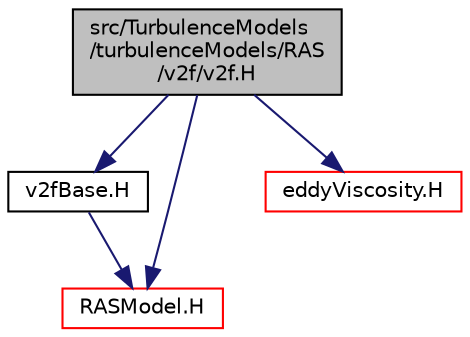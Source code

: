 digraph "src/TurbulenceModels/turbulenceModels/RAS/v2f/v2f.H"
{
  bgcolor="transparent";
  edge [fontname="Helvetica",fontsize="10",labelfontname="Helvetica",labelfontsize="10"];
  node [fontname="Helvetica",fontsize="10",shape=record];
  Node1 [label="src/TurbulenceModels\l/turbulenceModels/RAS\l/v2f/v2f.H",height=0.2,width=0.4,color="black", fillcolor="grey75", style="filled", fontcolor="black"];
  Node1 -> Node2 [color="midnightblue",fontsize="10",style="solid",fontname="Helvetica"];
  Node2 [label="v2fBase.H",height=0.2,width=0.4,color="black",URL="$a10747.html"];
  Node2 -> Node3 [color="midnightblue",fontsize="10",style="solid",fontname="Helvetica"];
  Node3 [label="RASModel.H",height=0.2,width=0.4,color="red",URL="$a10734.html"];
  Node1 -> Node3 [color="midnightblue",fontsize="10",style="solid",fontname="Helvetica"];
  Node1 -> Node4 [color="midnightblue",fontsize="10",style="solid",fontname="Helvetica"];
  Node4 [label="eddyViscosity.H",height=0.2,width=0.4,color="red",URL="$a10657.html"];
}
